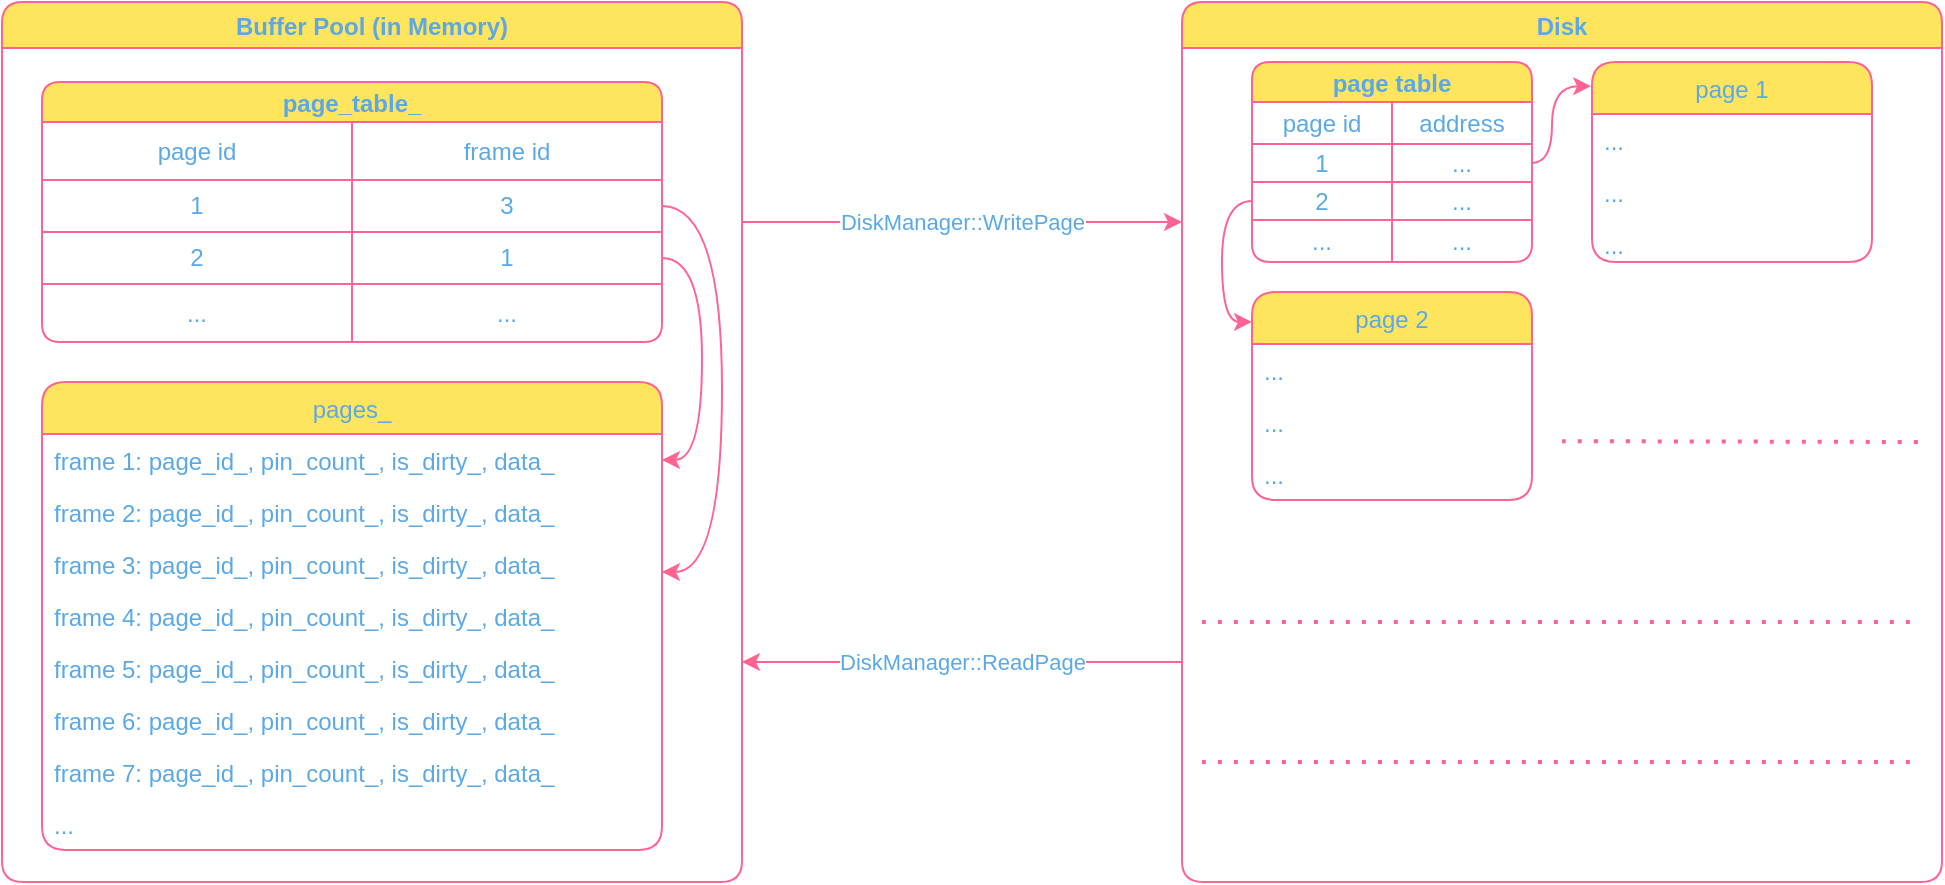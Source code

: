 <mxfile>
    <diagram id="ktw-qfEi8XpOs7lE5Gb0" name="page table and directory">
        <mxGraphModel dx="1140" dy="800" grid="0" gridSize="10" guides="1" tooltips="1" connect="1" arrows="1" fold="1" page="1" pageScale="1" pageWidth="1169" pageHeight="827" math="0" shadow="0">
            <root>
                <mxCell id="0"/>
                <mxCell id="1" parent="0"/>
                <mxCell id="16" value="Disk" style="swimlane;fillColor=#FFE45E;strokeColor=#FF6392;fontColor=#5AA9E6;rounded=1;" parent="1" vertex="1">
                    <mxGeometry x="690" y="191" width="380" height="440" as="geometry"/>
                </mxCell>
                <mxCell id="19" value="page 1" style="swimlane;fontStyle=0;childLayout=stackLayout;horizontal=1;startSize=26;horizontalStack=0;resizeParent=1;resizeParentMax=0;resizeLast=0;collapsible=1;marginBottom=0;fillColor=#FFE45E;strokeColor=#FF6392;fontColor=#5AA9E6;rounded=1;" parent="16" vertex="1">
                    <mxGeometry x="205" y="30" width="140" height="100" as="geometry"/>
                </mxCell>
                <mxCell id="20" value="..." style="text;strokeColor=none;fillColor=none;align=left;verticalAlign=top;spacingLeft=4;spacingRight=4;overflow=hidden;rotatable=0;points=[[0,0.5],[1,0.5]];portConstraint=eastwest;fontColor=#5AA9E6;rounded=1;" parent="19" vertex="1">
                    <mxGeometry y="26" width="140" height="26" as="geometry"/>
                </mxCell>
                <mxCell id="21" value="..." style="text;strokeColor=none;fillColor=none;align=left;verticalAlign=top;spacingLeft=4;spacingRight=4;overflow=hidden;rotatable=0;points=[[0,0.5],[1,0.5]];portConstraint=eastwest;fontColor=#5AA9E6;rounded=1;" parent="19" vertex="1">
                    <mxGeometry y="52" width="140" height="26" as="geometry"/>
                </mxCell>
                <mxCell id="22" value="..." style="text;strokeColor=none;fillColor=none;align=left;verticalAlign=top;spacingLeft=4;spacingRight=4;overflow=hidden;rotatable=0;points=[[0,0.5],[1,0.5]];portConstraint=eastwest;fontColor=#5AA9E6;rounded=1;" parent="19" vertex="1">
                    <mxGeometry y="78" width="140" height="22" as="geometry"/>
                </mxCell>
                <mxCell id="27" value="" style="endArrow=none;dashed=1;html=1;dashPattern=1 3;strokeWidth=2;strokeColor=#FF6392;fontColor=#5AA9E6;curved=1;" parent="16" edge="1">
                    <mxGeometry width="50" height="50" relative="1" as="geometry">
                        <mxPoint x="190" y="219.58" as="sourcePoint"/>
                        <mxPoint x="370" y="220" as="targetPoint"/>
                    </mxGeometry>
                </mxCell>
                <mxCell id="23" value="page 2" style="swimlane;fontStyle=0;childLayout=stackLayout;horizontal=1;startSize=26;horizontalStack=0;resizeParent=1;resizeParentMax=0;resizeLast=0;collapsible=1;marginBottom=0;fillColor=#FFE45E;strokeColor=#FF6392;fontColor=#5AA9E6;rounded=1;" parent="16" vertex="1">
                    <mxGeometry x="35" y="145" width="140" height="104" as="geometry"/>
                </mxCell>
                <mxCell id="24" value="..." style="text;strokeColor=none;fillColor=none;align=left;verticalAlign=top;spacingLeft=4;spacingRight=4;overflow=hidden;rotatable=0;points=[[0,0.5],[1,0.5]];portConstraint=eastwest;fontColor=#5AA9E6;rounded=1;" parent="23" vertex="1">
                    <mxGeometry y="26" width="140" height="26" as="geometry"/>
                </mxCell>
                <mxCell id="25" value="..." style="text;strokeColor=none;fillColor=none;align=left;verticalAlign=top;spacingLeft=4;spacingRight=4;overflow=hidden;rotatable=0;points=[[0,0.5],[1,0.5]];portConstraint=eastwest;fontColor=#5AA9E6;rounded=1;" parent="23" vertex="1">
                    <mxGeometry y="52" width="140" height="26" as="geometry"/>
                </mxCell>
                <mxCell id="26" value="..." style="text;strokeColor=none;fillColor=none;align=left;verticalAlign=top;spacingLeft=4;spacingRight=4;overflow=hidden;rotatable=0;points=[[0,0.5],[1,0.5]];portConstraint=eastwest;fontColor=#5AA9E6;rounded=1;" parent="23" vertex="1">
                    <mxGeometry y="78" width="140" height="26" as="geometry"/>
                </mxCell>
                <mxCell id="28" value="" style="endArrow=none;dashed=1;html=1;dashPattern=1 3;strokeWidth=2;strokeColor=#FF6392;fontColor=#5AA9E6;curved=1;" parent="16" edge="1">
                    <mxGeometry width="50" height="50" relative="1" as="geometry">
                        <mxPoint x="10" y="310" as="sourcePoint"/>
                        <mxPoint x="370" y="310" as="targetPoint"/>
                    </mxGeometry>
                </mxCell>
                <mxCell id="29" value="" style="endArrow=none;dashed=1;html=1;dashPattern=1 3;strokeWidth=2;strokeColor=#FF6392;fontColor=#5AA9E6;curved=1;" parent="16" edge="1">
                    <mxGeometry width="50" height="50" relative="1" as="geometry">
                        <mxPoint x="10" y="380" as="sourcePoint"/>
                        <mxPoint x="370" y="380" as="targetPoint"/>
                    </mxGeometry>
                </mxCell>
                <mxCell id="195" value="page table" style="shape=table;startSize=20;container=1;collapsible=0;childLayout=tableLayout;fontStyle=1;align=center;fillColor=#FFE45E;strokeColor=#FF6392;fontColor=#5AA9E6;rounded=1;" parent="16" vertex="1">
                    <mxGeometry x="35" y="30" width="140" height="100" as="geometry"/>
                </mxCell>
                <mxCell id="196" value="" style="shape=partialRectangle;html=1;whiteSpace=wrap;collapsible=0;dropTarget=0;pointerEvents=0;fillColor=none;top=0;left=0;bottom=0;right=0;points=[[0,0.5],[1,0.5]];portConstraint=eastwest;strokeColor=#FF6392;fontColor=#5AA9E6;rounded=1;" parent="195" vertex="1">
                    <mxGeometry y="20" width="140" height="21" as="geometry"/>
                </mxCell>
                <mxCell id="197" value="page id" style="shape=partialRectangle;html=1;whiteSpace=wrap;connectable=0;fillColor=none;top=0;left=0;bottom=0;right=0;overflow=hidden;strokeColor=#FF6392;fontColor=#5AA9E6;rounded=1;" parent="196" vertex="1">
                    <mxGeometry width="70" height="21" as="geometry"/>
                </mxCell>
                <mxCell id="198" value="address" style="shape=partialRectangle;html=1;whiteSpace=wrap;connectable=0;fillColor=none;top=0;left=0;bottom=0;right=0;overflow=hidden;strokeColor=#FF6392;fontColor=#5AA9E6;rounded=1;" parent="196" vertex="1">
                    <mxGeometry x="70" width="70" height="21" as="geometry"/>
                </mxCell>
                <mxCell id="199" value="" style="shape=partialRectangle;html=1;whiteSpace=wrap;collapsible=0;dropTarget=0;pointerEvents=0;fillColor=none;top=0;left=0;bottom=0;right=0;points=[[0,0.5],[1,0.5]];portConstraint=eastwest;strokeColor=#FF6392;fontColor=#5AA9E6;rounded=1;" parent="195" vertex="1">
                    <mxGeometry y="41" width="140" height="19" as="geometry"/>
                </mxCell>
                <mxCell id="200" value="1" style="shape=partialRectangle;html=1;whiteSpace=wrap;connectable=0;fillColor=none;top=0;left=0;bottom=0;right=0;overflow=hidden;strokeColor=#FF6392;fontColor=#5AA9E6;rounded=1;" parent="199" vertex="1">
                    <mxGeometry width="70" height="19" as="geometry"/>
                </mxCell>
                <mxCell id="201" value="..." style="shape=partialRectangle;html=1;whiteSpace=wrap;connectable=0;fillColor=none;top=0;left=0;bottom=0;right=0;overflow=hidden;strokeColor=#FF6392;fontColor=#5AA9E6;rounded=1;" parent="199" vertex="1">
                    <mxGeometry x="70" width="70" height="19" as="geometry"/>
                </mxCell>
                <mxCell id="202" value="" style="shape=partialRectangle;html=1;whiteSpace=wrap;collapsible=0;dropTarget=0;pointerEvents=0;fillColor=none;top=0;left=0;bottom=0;right=0;points=[[0,0.5],[1,0.5]];portConstraint=eastwest;strokeColor=#FF6392;fontColor=#5AA9E6;rounded=1;" parent="195" vertex="1">
                    <mxGeometry y="60" width="140" height="19" as="geometry"/>
                </mxCell>
                <mxCell id="203" value="2" style="shape=partialRectangle;html=1;whiteSpace=wrap;connectable=0;fillColor=none;top=0;left=0;bottom=0;right=0;overflow=hidden;strokeColor=#FF6392;fontColor=#5AA9E6;rounded=1;" parent="202" vertex="1">
                    <mxGeometry width="70" height="19" as="geometry"/>
                </mxCell>
                <mxCell id="204" value="..." style="shape=partialRectangle;html=1;whiteSpace=wrap;connectable=0;fillColor=none;top=0;left=0;bottom=0;right=0;overflow=hidden;strokeColor=#FF6392;fontColor=#5AA9E6;rounded=1;" parent="202" vertex="1">
                    <mxGeometry x="70" width="70" height="19" as="geometry"/>
                </mxCell>
                <mxCell id="205" style="shape=partialRectangle;html=1;whiteSpace=wrap;collapsible=0;dropTarget=0;pointerEvents=0;fillColor=none;top=0;left=0;bottom=0;right=0;points=[[0,0.5],[1,0.5]];portConstraint=eastwest;strokeColor=#FF6392;fontColor=#5AA9E6;rounded=1;" parent="195" vertex="1">
                    <mxGeometry y="79" width="140" height="21" as="geometry"/>
                </mxCell>
                <mxCell id="206" value="..." style="shape=partialRectangle;html=1;whiteSpace=wrap;connectable=0;fillColor=none;top=0;left=0;bottom=0;right=0;overflow=hidden;strokeColor=#FF6392;fontColor=#5AA9E6;rounded=1;" parent="205" vertex="1">
                    <mxGeometry width="70" height="21" as="geometry"/>
                </mxCell>
                <mxCell id="207" value="..." style="shape=partialRectangle;html=1;whiteSpace=wrap;connectable=0;fillColor=none;top=0;left=0;bottom=0;right=0;overflow=hidden;strokeColor=#FF6392;fontColor=#5AA9E6;rounded=1;" parent="205" vertex="1">
                    <mxGeometry x="70" width="70" height="21" as="geometry"/>
                </mxCell>
                <mxCell id="211" value="" style="edgeStyle=orthogonalEdgeStyle;orthogonalLoop=1;jettySize=auto;html=1;entryX=0;entryY=0.144;entryDx=0;entryDy=0;entryPerimeter=0;strokeColor=#FF6392;fontColor=#5AA9E6;curved=1;" parent="16" source="202" target="23" edge="1">
                    <mxGeometry relative="1" as="geometry">
                        <Array as="points">
                            <mxPoint x="20" y="100"/>
                            <mxPoint x="20" y="160"/>
                        </Array>
                    </mxGeometry>
                </mxCell>
                <mxCell id="212" value="" style="edgeStyle=orthogonalEdgeStyle;orthogonalLoop=1;jettySize=auto;html=1;entryX=-0.003;entryY=0.121;entryDx=0;entryDy=0;entryPerimeter=0;strokeColor=#FF6392;fontColor=#5AA9E6;curved=1;" parent="16" source="199" target="19" edge="1">
                    <mxGeometry relative="1" as="geometry">
                        <Array as="points">
                            <mxPoint x="185" y="80"/>
                            <mxPoint x="185" y="42"/>
                        </Array>
                    </mxGeometry>
                </mxCell>
                <mxCell id="118" value="Buffer Pool (in Memory)" style="swimlane;fillColor=#FFE45E;strokeColor=#FF6392;fontColor=#5AA9E6;rounded=1;" parent="1" vertex="1">
                    <mxGeometry x="100" y="191" width="370" height="440" as="geometry">
                        <mxRectangle x="30" y="150" width="170" height="23" as="alternateBounds"/>
                    </mxGeometry>
                </mxCell>
                <mxCell id="119" value="page_table_" style="shape=table;startSize=20;container=1;collapsible=0;childLayout=tableLayout;fontStyle=1;align=center;fillColor=#FFE45E;strokeColor=#FF6392;fontColor=#5AA9E6;rounded=1;" parent="118" vertex="1">
                    <mxGeometry x="20" y="40" width="310" height="130" as="geometry">
                        <mxRectangle x="10" y="40" width="90" height="20" as="alternateBounds"/>
                    </mxGeometry>
                </mxCell>
                <mxCell id="124" value="" style="shape=partialRectangle;html=1;whiteSpace=wrap;collapsible=0;dropTarget=0;pointerEvents=0;fillColor=none;top=0;left=0;bottom=0;right=0;points=[[0,0.5],[1,0.5]];portConstraint=eastwest;strokeColor=#FF6392;fontColor=#5AA9E6;rounded=1;" parent="119" vertex="1">
                    <mxGeometry y="20" width="310" height="29" as="geometry"/>
                </mxCell>
                <mxCell id="125" value="page id" style="shape=partialRectangle;html=1;whiteSpace=wrap;connectable=0;fillColor=none;top=0;left=0;bottom=0;right=0;overflow=hidden;strokeColor=#FF6392;fontColor=#5AA9E6;rounded=1;" parent="124" vertex="1">
                    <mxGeometry width="155" height="29" as="geometry"/>
                </mxCell>
                <mxCell id="126" value="frame id" style="shape=partialRectangle;html=1;whiteSpace=wrap;connectable=0;fillColor=none;top=0;left=0;bottom=0;right=0;overflow=hidden;strokeColor=#FF6392;fontColor=#5AA9E6;rounded=1;" parent="124" vertex="1">
                    <mxGeometry x="155" width="155" height="29" as="geometry"/>
                </mxCell>
                <mxCell id="120" value="" style="shape=partialRectangle;html=1;whiteSpace=wrap;collapsible=0;dropTarget=0;pointerEvents=0;fillColor=none;top=0;left=0;bottom=0;right=0;points=[[0,0.5],[1,0.5]];portConstraint=eastwest;strokeColor=#FF6392;fontColor=#5AA9E6;rounded=1;" parent="119" vertex="1">
                    <mxGeometry y="49" width="310" height="26" as="geometry"/>
                </mxCell>
                <mxCell id="121" value="1" style="shape=partialRectangle;html=1;whiteSpace=wrap;connectable=0;fillColor=none;top=0;left=0;bottom=0;right=0;overflow=hidden;strokeColor=#FF6392;fontColor=#5AA9E6;rounded=1;" parent="120" vertex="1">
                    <mxGeometry width="155" height="26" as="geometry"/>
                </mxCell>
                <mxCell id="122" value="3" style="shape=partialRectangle;html=1;whiteSpace=wrap;connectable=0;fillColor=none;top=0;left=0;bottom=0;right=0;overflow=hidden;strokeColor=#FF6392;fontColor=#5AA9E6;rounded=1;" parent="120" vertex="1">
                    <mxGeometry x="155" width="155" height="26" as="geometry"/>
                </mxCell>
                <mxCell id="128" value="" style="shape=partialRectangle;html=1;whiteSpace=wrap;collapsible=0;dropTarget=0;pointerEvents=0;fillColor=none;top=0;left=0;bottom=0;right=0;points=[[0,0.5],[1,0.5]];portConstraint=eastwest;strokeColor=#FF6392;fontColor=#5AA9E6;rounded=1;" parent="119" vertex="1">
                    <mxGeometry y="75" width="310" height="26" as="geometry"/>
                </mxCell>
                <mxCell id="129" value="2" style="shape=partialRectangle;html=1;whiteSpace=wrap;connectable=0;fillColor=none;top=0;left=0;bottom=0;right=0;overflow=hidden;strokeColor=#FF6392;fontColor=#5AA9E6;rounded=1;" parent="128" vertex="1">
                    <mxGeometry width="155" height="26" as="geometry"/>
                </mxCell>
                <mxCell id="130" value="1" style="shape=partialRectangle;html=1;whiteSpace=wrap;connectable=0;fillColor=none;top=0;left=0;bottom=0;right=0;overflow=hidden;strokeColor=#FF6392;fontColor=#5AA9E6;rounded=1;" parent="128" vertex="1">
                    <mxGeometry x="155" width="155" height="26" as="geometry"/>
                </mxCell>
                <mxCell id="136" style="shape=partialRectangle;html=1;whiteSpace=wrap;collapsible=0;dropTarget=0;pointerEvents=0;fillColor=none;top=0;left=0;bottom=0;right=0;points=[[0,0.5],[1,0.5]];portConstraint=eastwest;strokeColor=#FF6392;fontColor=#5AA9E6;rounded=1;" parent="119" vertex="1">
                    <mxGeometry y="101" width="310" height="29" as="geometry"/>
                </mxCell>
                <mxCell id="137" value="..." style="shape=partialRectangle;html=1;whiteSpace=wrap;connectable=0;fillColor=none;top=0;left=0;bottom=0;right=0;overflow=hidden;strokeColor=#FF6392;fontColor=#5AA9E6;rounded=1;" parent="136" vertex="1">
                    <mxGeometry width="155" height="29" as="geometry"/>
                </mxCell>
                <mxCell id="138" value="..." style="shape=partialRectangle;html=1;whiteSpace=wrap;connectable=0;fillColor=none;top=0;left=0;bottom=0;right=0;overflow=hidden;strokeColor=#FF6392;fontColor=#5AA9E6;rounded=1;" parent="136" vertex="1">
                    <mxGeometry x="155" width="155" height="29" as="geometry"/>
                </mxCell>
                <mxCell id="264" value="pages_" style="swimlane;fontStyle=0;childLayout=stackLayout;horizontal=1;startSize=26;horizontalStack=0;resizeParent=1;resizeParentMax=0;resizeLast=0;collapsible=1;marginBottom=0;fillColor=#FFE45E;strokeColor=#FF6392;fontColor=#5AA9E6;rounded=1;" parent="118" vertex="1">
                    <mxGeometry x="20" y="190" width="310" height="234" as="geometry"/>
                </mxCell>
                <mxCell id="265" value="frame 1: page_id_, pin_count_, is_dirty_, data_" style="text;strokeColor=none;fillColor=none;align=left;verticalAlign=top;spacingLeft=4;spacingRight=4;overflow=hidden;rotatable=0;points=[[0,0.5],[1,0.5]];portConstraint=eastwest;fontColor=#5AA9E6;rounded=1;" parent="264" vertex="1">
                    <mxGeometry y="26" width="310" height="26" as="geometry"/>
                </mxCell>
                <mxCell id="266" value="frame 2: page_id_, pin_count_, is_dirty_, data_" style="text;strokeColor=none;fillColor=none;align=left;verticalAlign=top;spacingLeft=4;spacingRight=4;overflow=hidden;rotatable=0;points=[[0,0.5],[1,0.5]];portConstraint=eastwest;fontColor=#5AA9E6;rounded=1;" parent="264" vertex="1">
                    <mxGeometry y="52" width="310" height="26" as="geometry"/>
                </mxCell>
                <mxCell id="267" value="frame 3: page_id_, pin_count_, is_dirty_, data_" style="text;strokeColor=none;fillColor=none;align=left;verticalAlign=top;spacingLeft=4;spacingRight=4;overflow=hidden;rotatable=0;points=[[0,0.5],[1,0.5]];portConstraint=eastwest;fontColor=#5AA9E6;rounded=1;" parent="264" vertex="1">
                    <mxGeometry y="78" width="310" height="26" as="geometry"/>
                </mxCell>
                <mxCell id="268" value="frame 4: page_id_, pin_count_, is_dirty_, data_" style="text;strokeColor=none;fillColor=none;align=left;verticalAlign=top;spacingLeft=4;spacingRight=4;overflow=hidden;rotatable=0;points=[[0,0.5],[1,0.5]];portConstraint=eastwest;fontColor=#5AA9E6;rounded=1;" parent="264" vertex="1">
                    <mxGeometry y="104" width="310" height="26" as="geometry"/>
                </mxCell>
                <mxCell id="269" value="frame 5: page_id_, pin_count_, is_dirty_, data_" style="text;strokeColor=none;fillColor=none;align=left;verticalAlign=top;spacingLeft=4;spacingRight=4;overflow=hidden;rotatable=0;points=[[0,0.5],[1,0.5]];portConstraint=eastwest;fontColor=#5AA9E6;rounded=1;" parent="264" vertex="1">
                    <mxGeometry y="130" width="310" height="26" as="geometry"/>
                </mxCell>
                <mxCell id="270" value="frame 6: page_id_, pin_count_, is_dirty_, data_" style="text;strokeColor=none;fillColor=none;align=left;verticalAlign=top;spacingLeft=4;spacingRight=4;overflow=hidden;rotatable=0;points=[[0,0.5],[1,0.5]];portConstraint=eastwest;fontColor=#5AA9E6;rounded=1;" parent="264" vertex="1">
                    <mxGeometry y="156" width="310" height="26" as="geometry"/>
                </mxCell>
                <mxCell id="271" value="frame 7: page_id_, pin_count_, is_dirty_, data_" style="text;strokeColor=none;fillColor=none;align=left;verticalAlign=top;spacingLeft=4;spacingRight=4;overflow=hidden;rotatable=0;points=[[0,0.5],[1,0.5]];portConstraint=eastwest;fontColor=#5AA9E6;rounded=1;" parent="264" vertex="1">
                    <mxGeometry y="182" width="310" height="26" as="geometry"/>
                </mxCell>
                <mxCell id="272" value="..." style="text;strokeColor=none;fillColor=none;align=left;verticalAlign=top;spacingLeft=4;spacingRight=4;overflow=hidden;rotatable=0;points=[[0,0.5],[1,0.5]];portConstraint=eastwest;fontColor=#5AA9E6;rounded=1;" parent="264" vertex="1">
                    <mxGeometry y="208" width="310" height="26" as="geometry"/>
                </mxCell>
                <mxCell id="290" style="edgeStyle=orthogonalEdgeStyle;orthogonalLoop=1;jettySize=auto;html=1;entryX=1;entryY=0.654;entryDx=0;entryDy=0;entryPerimeter=0;strokeColor=#FF6392;fontColor=#5AA9E6;curved=1;" parent="118" source="120" target="267" edge="1">
                    <mxGeometry relative="1" as="geometry">
                        <Array as="points">
                            <mxPoint x="360" y="102"/>
                            <mxPoint x="360" y="285"/>
                        </Array>
                    </mxGeometry>
                </mxCell>
                <mxCell id="291" style="edgeStyle=orthogonalEdgeStyle;orthogonalLoop=1;jettySize=auto;html=1;entryX=1;entryY=0.5;entryDx=0;entryDy=0;strokeColor=#FF6392;fontColor=#5AA9E6;curved=1;" parent="118" source="128" target="265" edge="1">
                    <mxGeometry relative="1" as="geometry">
                        <Array as="points">
                            <mxPoint x="350" y="128"/>
                            <mxPoint x="350" y="229"/>
                        </Array>
                    </mxGeometry>
                </mxCell>
                <mxCell id="190" value="" style="endArrow=classic;html=1;exitX=1;exitY=0.25;exitDx=0;exitDy=0;entryX=0;entryY=0.25;entryDx=0;entryDy=0;strokeColor=#FF6392;fontColor=#5AA9E6;curved=1;" parent="1" source="118" target="16" edge="1">
                    <mxGeometry relative="1" as="geometry">
                        <mxPoint x="460" y="371" as="sourcePoint"/>
                        <mxPoint x="690" y="371" as="targetPoint"/>
                    </mxGeometry>
                </mxCell>
                <mxCell id="191" value="DiskManager::WritePage" style="edgeLabel;resizable=0;html=1;align=center;verticalAlign=middle;fontColor=#5AA9E6;rounded=1;" parent="190" connectable="0" vertex="1">
                    <mxGeometry relative="1" as="geometry"/>
                </mxCell>
                <mxCell id="192" value="" style="endArrow=classic;html=1;entryX=1;entryY=0.75;entryDx=0;entryDy=0;exitX=0;exitY=0.75;exitDx=0;exitDy=0;strokeColor=#FF6392;fontColor=#5AA9E6;curved=1;" parent="1" source="16" target="118" edge="1">
                    <mxGeometry relative="1" as="geometry">
                        <mxPoint x="690" y="451" as="sourcePoint"/>
                        <mxPoint x="460" y="451" as="targetPoint"/>
                    </mxGeometry>
                </mxCell>
                <mxCell id="193" value="DiskManager::ReadPage" style="edgeLabel;resizable=0;html=1;align=center;verticalAlign=middle;fontColor=#5AA9E6;rounded=1;" parent="192" connectable="0" vertex="1">
                    <mxGeometry relative="1" as="geometry"/>
                </mxCell>
            </root>
        </mxGraphModel>
    </diagram>
    <diagram id="0GbuNcuy1Fz62CtsF_ql" name="frame FSM">
        <mxGraphModel dx="1140" dy="800" grid="0" gridSize="10" guides="1" tooltips="1" connect="1" arrows="1" fold="1" page="1" pageScale="1" pageWidth="1169" pageHeight="827" math="0" shadow="0">
            <root>
                <mxCell id="k-Kwh-qk-yXMauhlvIG3-0"/>
                <mxCell id="k-Kwh-qk-yXMauhlvIG3-1" parent="k-Kwh-qk-yXMauhlvIG3-0"/>
                <mxCell id="xv_f5B6jdYOmCr7DZ7jF-10" value="BPM初始化" style="edgeStyle=orthogonalEdgeStyle;curved=0;rounded=1;sketch=0;orthogonalLoop=1;jettySize=auto;html=1;fontColor=#5AA9E6;strokeColor=#FF6392;fillColor=#FFE45E;labelBackgroundColor=none;" parent="k-Kwh-qk-yXMauhlvIG3-1" source="xv_f5B6jdYOmCr7DZ7jF-6" target="xv_f5B6jdYOmCr7DZ7jF-9" edge="1">
                    <mxGeometry relative="1" as="geometry"/>
                </mxCell>
                <mxCell id="xv_f5B6jdYOmCr7DZ7jF-6" value="" style="ellipse;shape=doubleEllipse;html=1;dashed=0;whitespace=wrap;aspect=fixed;fillColor=#FFE45E;strokeColor=#FF6392;fontColor=#5AA9E6;" parent="k-Kwh-qk-yXMauhlvIG3-1" vertex="1">
                    <mxGeometry x="345" y="80" width="50" height="50" as="geometry"/>
                </mxCell>
                <mxCell id="xv_f5B6jdYOmCr7DZ7jF-9" value="Free" style="whiteSpace=wrap;html=1;dashed=0;fontColor=#5AA9E6;strokeColor=#FF6392;fillColor=#FFE45E;rounded=1;" parent="k-Kwh-qk-yXMauhlvIG3-1" vertex="1">
                    <mxGeometry x="310" y="210" width="120" height="95" as="geometry"/>
                </mxCell>
                <mxCell id="Vi_vV2kQtvIaRFPFeUao-7" value="Pinned" style="shape=mxgraph.sysml.compState;align=left;verticalAlign=top;spacingTop=-3;spacingLeft=18;strokeWidth=1;recursiveResize=0;rounded=0;sketch=0;fontColor=#5AA9E6;fillColor=#FFE45E;strokeColor=#FF6392;" vertex="1" parent="k-Kwh-qk-yXMauhlvIG3-1">
                    <mxGeometry x="270" y="410" width="200" height="270" as="geometry"/>
                </mxCell>
                <mxCell id="Vi_vV2kQtvIaRFPFeUao-9" value="clean" style="strokeColor=#FF6392;fillColor=#FFE45E;shape=rect;html=1;rounded=1;whiteSpace=wrap;align=center;fontColor=#5AA9E6;" vertex="1" parent="Vi_vV2kQtvIaRFPFeUao-7">
                    <mxGeometry x="50" y="60" width="100" height="40" as="geometry"/>
                </mxCell>
                <mxCell id="Vi_vV2kQtvIaRFPFeUao-30" value="Flush" style="edgeStyle=orthogonalEdgeStyle;rounded=1;sketch=0;orthogonalLoop=1;jettySize=auto;html=1;exitX=0.75;exitY=0;exitDx=0;exitDy=0;entryX=0.75;entryY=1;entryDx=0;entryDy=0;labelBackgroundColor=none;fontColor=#5AA9E6;endArrow=classic;endFill=1;strokeColor=#FF6392;fillColor=#FFE45E;align=center;verticalAlign=top;" edge="1" parent="Vi_vV2kQtvIaRFPFeUao-7" source="Vi_vV2kQtvIaRFPFeUao-10" target="Vi_vV2kQtvIaRFPFeUao-9">
                    <mxGeometry relative="1" as="geometry"/>
                </mxCell>
                <mxCell id="Vi_vV2kQtvIaRFPFeUao-10" value="dirty" style="strokeColor=#FF6392;fillColor=#FFE45E;shape=rect;html=1;rounded=1;whiteSpace=wrap;align=center;fontColor=#5AA9E6;" vertex="1" parent="Vi_vV2kQtvIaRFPFeUao-7">
                    <mxGeometry x="50" y="204" width="100" height="40" as="geometry"/>
                </mxCell>
                <mxCell id="Vi_vV2kQtvIaRFPFeUao-12" value="Unpin(is_dirty=true)&lt;br&gt;[pin_count_ != 0]" style="strokeColor=#FF6392;fillColor=#FFE45E;edgeStyle=none;html=1;endArrow=classic;endSize=12;fontColor=#5AA9E6;endFill=1;labelBackgroundColor=none;exitX=0.25;exitY=1;exitDx=0;exitDy=0;entryX=0.25;entryY=0;entryDx=0;entryDy=0;horizontal=0;" edge="1" parent="Vi_vV2kQtvIaRFPFeUao-7" source="Vi_vV2kQtvIaRFPFeUao-9" target="Vi_vV2kQtvIaRFPFeUao-10">
                    <mxGeometry relative="1" as="geometry"/>
                </mxCell>
                <mxCell id="Vi_vV2kQtvIaRFPFeUao-29" value="Flush" style="edgeStyle=orthogonalEdgeStyle;rounded=1;sketch=0;orthogonalLoop=1;jettySize=auto;html=1;exitX=0;exitY=0.75;exitDx=0;exitDy=0;entryX=0;entryY=0.25;entryDx=0;entryDy=0;labelBackgroundColor=none;fontColor=#5AA9E6;endArrow=classic;endFill=1;strokeColor=#FF6392;fillColor=#FFE45E;horizontal=0;" edge="1" parent="Vi_vV2kQtvIaRFPFeUao-7" source="Vi_vV2kQtvIaRFPFeUao-9" target="Vi_vV2kQtvIaRFPFeUao-9">
                    <mxGeometry relative="1" as="geometry">
                        <Array as="points">
                            <mxPoint x="35" y="90"/>
                            <mxPoint x="35" y="70"/>
                        </Array>
                    </mxGeometry>
                </mxCell>
                <mxCell id="Vi_vV2kQtvIaRFPFeUao-31" value="Unpin(is_dirty=false)&lt;br&gt;[pin_count_!=0]" style="edgeStyle=orthogonalEdgeStyle;rounded=1;sketch=0;orthogonalLoop=1;jettySize=auto;html=1;exitX=1;exitY=0.25;exitDx=0;exitDy=0;entryX=1;entryY=0.75;entryDx=0;entryDy=0;labelBackgroundColor=none;fontColor=#5AA9E6;endArrow=classic;endFill=1;strokeColor=#FF6392;fillColor=#FFE45E;verticalAlign=middle;align=center;" edge="1" parent="Vi_vV2kQtvIaRFPFeUao-7" source="Vi_vV2kQtvIaRFPFeUao-9" target="Vi_vV2kQtvIaRFPFeUao-9">
                    <mxGeometry relative="1" as="geometry">
                        <Array as="points">
                            <mxPoint x="165" y="70"/>
                            <mxPoint x="165" y="90"/>
                        </Array>
                    </mxGeometry>
                </mxCell>
                <mxCell id="Vi_vV2kQtvIaRFPFeUao-41" value="FetchPage&lt;br&gt;page from disk" style="edgeStyle=orthogonalEdgeStyle;rounded=1;sketch=0;orthogonalLoop=1;jettySize=auto;html=1;exitX=0.25;exitY=1;exitDx=0;exitDy=0;entryX=0.208;entryY=0.006;entryDx=0;entryDy=0;entryPerimeter=0;labelBackgroundColor=none;fontColor=#5AA9E6;endArrow=classic;endFill=1;strokeColor=#FF6392;fillColor=#FFE45E;horizontal=0;" edge="1" parent="k-Kwh-qk-yXMauhlvIG3-1" source="xv_f5B6jdYOmCr7DZ7jF-9" target="Vi_vV2kQtvIaRFPFeUao-9">
                    <mxGeometry x="-0.384" y="1" relative="1" as="geometry">
                        <mxPoint as="offset"/>
                    </mxGeometry>
                </mxCell>
                <mxCell id="Vi_vV2kQtvIaRFPFeUao-44" value="NewPage&lt;br&gt;page newly allocated" style="edgeStyle=orthogonalEdgeStyle;rounded=1;sketch=0;orthogonalLoop=1;jettySize=auto;html=1;exitX=0.75;exitY=1;exitDx=0;exitDy=0;entryX=0.807;entryY=0.001;entryDx=0;entryDy=0;entryPerimeter=0;labelBackgroundColor=none;fontColor=#5AA9E6;endArrow=classic;endFill=1;strokeColor=#FF6392;fillColor=#FFE45E;horizontal=0;" edge="1" parent="k-Kwh-qk-yXMauhlvIG3-1" source="xv_f5B6jdYOmCr7DZ7jF-9" target="Vi_vV2kQtvIaRFPFeUao-9">
                    <mxGeometry x="-0.245" y="1" relative="1" as="geometry">
                        <mxPoint as="offset"/>
                    </mxGeometry>
                </mxCell>
                <mxCell id="Vi_vV2kQtvIaRFPFeUao-55" value="DeletePage" style="edgeStyle=orthogonalEdgeStyle;rounded=1;sketch=0;orthogonalLoop=1;jettySize=auto;html=1;exitX=0;exitY=0;exitDx=70;exitDy=0;exitPerimeter=0;entryX=1;entryY=0.5;entryDx=0;entryDy=0;labelBackgroundColor=none;fontColor=#5AA9E6;endArrow=classic;endFill=1;strokeColor=#FF6392;fillColor=#FFE45E;verticalAlign=bottom;" edge="1" parent="k-Kwh-qk-yXMauhlvIG3-1" source="Vi_vV2kQtvIaRFPFeUao-47" target="xv_f5B6jdYOmCr7DZ7jF-9">
                    <mxGeometry relative="1" as="geometry"/>
                </mxCell>
                <mxCell id="Vi_vV2kQtvIaRFPFeUao-47" value="Unpinned" style="shape=mxgraph.sysml.compState;align=left;verticalAlign=top;spacingTop=-3;spacingLeft=18;strokeWidth=1;recursiveResize=0;rounded=0;sketch=0;fontColor=#5AA9E6;fillColor=#FFE45E;strokeColor=#FF6392;" vertex="1" parent="k-Kwh-qk-yXMauhlvIG3-1">
                    <mxGeometry x="550" y="410" width="200" height="270" as="geometry"/>
                </mxCell>
                <mxCell id="Vi_vV2kQtvIaRFPFeUao-48" value="clean" style="strokeColor=#FF6392;fillColor=#FFE45E;shape=rect;html=1;rounded=1;whiteSpace=wrap;align=center;fontColor=#5AA9E6;" vertex="1" parent="Vi_vV2kQtvIaRFPFeUao-47">
                    <mxGeometry x="50" y="60" width="100" height="40" as="geometry"/>
                </mxCell>
                <mxCell id="Vi_vV2kQtvIaRFPFeUao-49" value="Flush" style="edgeStyle=orthogonalEdgeStyle;rounded=1;sketch=0;orthogonalLoop=1;jettySize=auto;html=1;exitX=0.75;exitY=0;exitDx=0;exitDy=0;entryX=0.75;entryY=1;entryDx=0;entryDy=0;labelBackgroundColor=none;fontColor=#5AA9E6;endArrow=classic;endFill=1;strokeColor=#FF6392;fillColor=#FFE45E;" edge="1" parent="Vi_vV2kQtvIaRFPFeUao-47" source="Vi_vV2kQtvIaRFPFeUao-50" target="Vi_vV2kQtvIaRFPFeUao-48">
                    <mxGeometry relative="1" as="geometry"/>
                </mxCell>
                <mxCell id="Vi_vV2kQtvIaRFPFeUao-50" value="dirty" style="strokeColor=#FF6392;fillColor=#FFE45E;shape=rect;html=1;rounded=1;whiteSpace=wrap;align=center;fontColor=#5AA9E6;" vertex="1" parent="Vi_vV2kQtvIaRFPFeUao-47">
                    <mxGeometry x="50" y="204" width="100" height="40" as="geometry"/>
                </mxCell>
                <mxCell id="Vi_vV2kQtvIaRFPFeUao-51" value="Unpin(is_dirty=true)&lt;br&gt;[pin_count_ != 0]" style="strokeColor=#FF6392;fillColor=#FFE45E;edgeStyle=none;html=1;endArrow=classic;endSize=12;fontColor=#5AA9E6;endFill=1;labelBackgroundColor=none;exitX=0.25;exitY=1;exitDx=0;exitDy=0;entryX=0.25;entryY=0;entryDx=0;entryDy=0;horizontal=0;" edge="1" parent="Vi_vV2kQtvIaRFPFeUao-47" source="Vi_vV2kQtvIaRFPFeUao-48" target="Vi_vV2kQtvIaRFPFeUao-50">
                    <mxGeometry relative="1" as="geometry"/>
                </mxCell>
                <mxCell id="Vi_vV2kQtvIaRFPFeUao-54" value="Unpin(is_dirty=false)&lt;br&gt;[pin_count_==0]" style="edgeStyle=orthogonalEdgeStyle;rounded=1;sketch=0;orthogonalLoop=1;jettySize=auto;html=1;labelBackgroundColor=none;fontColor=#5AA9E6;endArrow=classic;endFill=1;strokeColor=#FF6392;fillColor=#FFE45E;exitX=1.002;exitY=0.874;exitDx=0;exitDy=0;exitPerimeter=0;entryX=-0.001;entryY=0.863;entryDx=0;entryDy=0;entryPerimeter=0;verticalAlign=top;" edge="1" parent="k-Kwh-qk-yXMauhlvIG3-1" source="Vi_vV2kQtvIaRFPFeUao-9" target="Vi_vV2kQtvIaRFPFeUao-48">
                    <mxGeometry relative="1" as="geometry">
                        <mxPoint x="605" y="505" as="targetPoint"/>
                        <Array as="points">
                            <mxPoint x="600" y="505"/>
                        </Array>
                    </mxGeometry>
                </mxCell>
                <mxCell id="Vi_vV2kQtvIaRFPFeUao-56" value="Unpin(is_dirty=true)&lt;br&gt;[pin_count_==0]" style="edgeStyle=orthogonalEdgeStyle;rounded=1;sketch=0;orthogonalLoop=1;jettySize=auto;html=1;labelBackgroundColor=none;fontColor=#5AA9E6;endArrow=classic;endFill=1;strokeColor=#FF6392;fillColor=#FFE45E;verticalAlign=middle;entryX=0;entryY=0.25;entryDx=0;entryDy=0;jumpStyle=arc;" edge="1" parent="k-Kwh-qk-yXMauhlvIG3-1" target="Vi_vV2kQtvIaRFPFeUao-50">
                    <mxGeometry relative="1" as="geometry">
                        <mxPoint x="505" y="610.0" as="targetPoint"/>
                        <mxPoint x="405" y="510" as="sourcePoint"/>
                        <Array as="points">
                            <mxPoint x="405" y="570"/>
                            <mxPoint x="565" y="570"/>
                            <mxPoint x="565" y="624"/>
                        </Array>
                    </mxGeometry>
                </mxCell>
                <mxCell id="Vi_vV2kQtvIaRFPFeUao-57" value="Unpin&lt;br&gt;[pin_count_=0]" style="edgeStyle=orthogonalEdgeStyle;rounded=1;sketch=0;jumpStyle=arc;orthogonalLoop=1;jettySize=auto;html=1;exitX=1;exitY=0.5;exitDx=0;exitDy=0;entryX=0;entryY=0.5;entryDx=0;entryDy=0;labelBackgroundColor=none;fontColor=#5AA9E6;endArrow=classic;endFill=1;strokeColor=#FF6392;fillColor=#FFE45E;align=center;verticalAlign=middle;" edge="1" parent="k-Kwh-qk-yXMauhlvIG3-1" source="Vi_vV2kQtvIaRFPFeUao-10" target="Vi_vV2kQtvIaRFPFeUao-50">
                    <mxGeometry relative="1" as="geometry"/>
                </mxCell>
            </root>
        </mxGraphModel>
    </diagram>
</mxfile>
